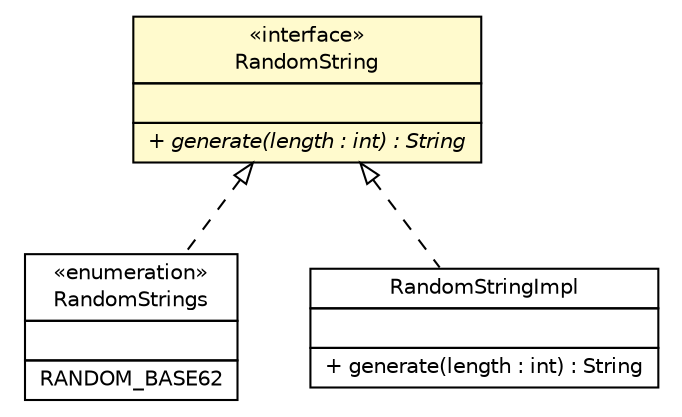 #!/usr/local/bin/dot
#
# Class diagram 
# Generated by UMLGraph version R5_6-24-gf6e263 (http://www.umlgraph.org/)
#

digraph G {
	edge [fontname="Helvetica",fontsize=10,labelfontname="Helvetica",labelfontsize=10];
	node [fontname="Helvetica",fontsize=10,shape=plaintext];
	nodesep=0.25;
	ranksep=0.5;
	// cn.home1.oss.lib.common.crypto.RandomString
	c5018 [label=<<table title="cn.home1.oss.lib.common.crypto.RandomString" border="0" cellborder="1" cellspacing="0" cellpadding="2" port="p" bgcolor="lemonChiffon" href="./RandomString.html">
		<tr><td><table border="0" cellspacing="0" cellpadding="1">
<tr><td align="center" balign="center"> &#171;interface&#187; </td></tr>
<tr><td align="center" balign="center"> RandomString </td></tr>
		</table></td></tr>
		<tr><td><table border="0" cellspacing="0" cellpadding="1">
<tr><td align="left" balign="left">  </td></tr>
		</table></td></tr>
		<tr><td><table border="0" cellspacing="0" cellpadding="1">
<tr><td align="left" balign="left"><font face="Helvetica-Oblique" point-size="10.0"> + generate(length : int) : String </font></td></tr>
		</table></td></tr>
		</table>>, URL="./RandomString.html", fontname="Helvetica", fontcolor="black", fontsize=10.0];
	// cn.home1.oss.lib.common.crypto.RandomString.RandomStrings
	c5019 [label=<<table title="cn.home1.oss.lib.common.crypto.RandomString.RandomStrings" border="0" cellborder="1" cellspacing="0" cellpadding="2" port="p" href="./RandomString.RandomStrings.html">
		<tr><td><table border="0" cellspacing="0" cellpadding="1">
<tr><td align="center" balign="center"> &#171;enumeration&#187; </td></tr>
<tr><td align="center" balign="center"> RandomStrings </td></tr>
		</table></td></tr>
		<tr><td><table border="0" cellspacing="0" cellpadding="1">
<tr><td align="left" balign="left">  </td></tr>
		</table></td></tr>
		<tr><td><table border="0" cellspacing="0" cellpadding="1">
<tr><td align="left" balign="left"> RANDOM_BASE62 </td></tr>
		</table></td></tr>
		</table>>, URL="./RandomString.RandomStrings.html", fontname="Helvetica", fontcolor="black", fontsize=10.0];
	// cn.home1.oss.lib.common.crypto.RandomString.RandomStringImpl
	c5020 [label=<<table title="cn.home1.oss.lib.common.crypto.RandomString.RandomStringImpl" border="0" cellborder="1" cellspacing="0" cellpadding="2" port="p" href="./RandomString.RandomStringImpl.html">
		<tr><td><table border="0" cellspacing="0" cellpadding="1">
<tr><td align="center" balign="center"> RandomStringImpl </td></tr>
		</table></td></tr>
		<tr><td><table border="0" cellspacing="0" cellpadding="1">
<tr><td align="left" balign="left">  </td></tr>
		</table></td></tr>
		<tr><td><table border="0" cellspacing="0" cellpadding="1">
<tr><td align="left" balign="left"> + generate(length : int) : String </td></tr>
		</table></td></tr>
		</table>>, URL="./RandomString.RandomStringImpl.html", fontname="Helvetica", fontcolor="black", fontsize=10.0];
	//cn.home1.oss.lib.common.crypto.RandomString.RandomStrings implements cn.home1.oss.lib.common.crypto.RandomString
	c5018:p -> c5019:p [dir=back,arrowtail=empty,style=dashed];
	//cn.home1.oss.lib.common.crypto.RandomString.RandomStringImpl implements cn.home1.oss.lib.common.crypto.RandomString
	c5018:p -> c5020:p [dir=back,arrowtail=empty,style=dashed];
}

